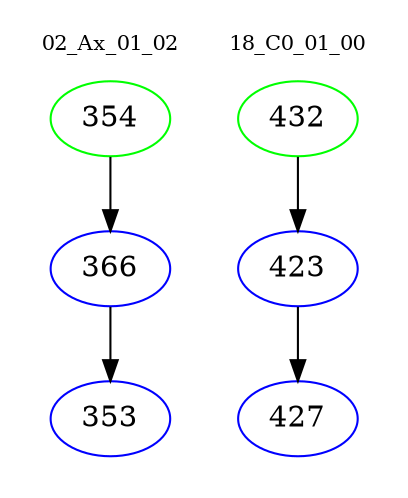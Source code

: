 digraph{
subgraph cluster_0 {
color = white
label = "02_Ax_01_02";
fontsize=10;
T0_354 [label="354", color="green"]
T0_354 -> T0_366 [color="black"]
T0_366 [label="366", color="blue"]
T0_366 -> T0_353 [color="black"]
T0_353 [label="353", color="blue"]
}
subgraph cluster_1 {
color = white
label = "18_C0_01_00";
fontsize=10;
T1_432 [label="432", color="green"]
T1_432 -> T1_423 [color="black"]
T1_423 [label="423", color="blue"]
T1_423 -> T1_427 [color="black"]
T1_427 [label="427", color="blue"]
}
}
